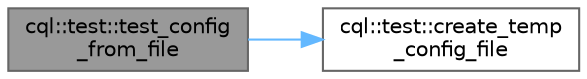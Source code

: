 digraph "cql::test::test_config_from_file"
{
 // INTERACTIVE_SVG=YES
 // LATEX_PDF_SIZE
  bgcolor="transparent";
  edge [fontname=Helvetica,fontsize=10,labelfontname=Helvetica,labelfontsize=10];
  node [fontname=Helvetica,fontsize=10,shape=box,height=0.2,width=0.4];
  rankdir="LR";
  Node1 [id="Node000001",label="cql::test::test_config\l_from_file",height=0.2,width=0.4,color="gray40", fillcolor="grey60", style="filled", fontcolor="black",tooltip="Test loading configuration from a config file."];
  Node1 -> Node2 [id="edge1_Node000001_Node000002",color="steelblue1",style="solid",tooltip=" "];
  Node2 [id="Node000002",label="cql::test::create_temp\l_config_file",height=0.2,width=0.4,color="grey40", fillcolor="white", style="filled",URL="$namespacecql_1_1test.html#a3cc63eb07ca141024a925b1a7854b541",tooltip="Helper function to create a temporary config file."];
}
